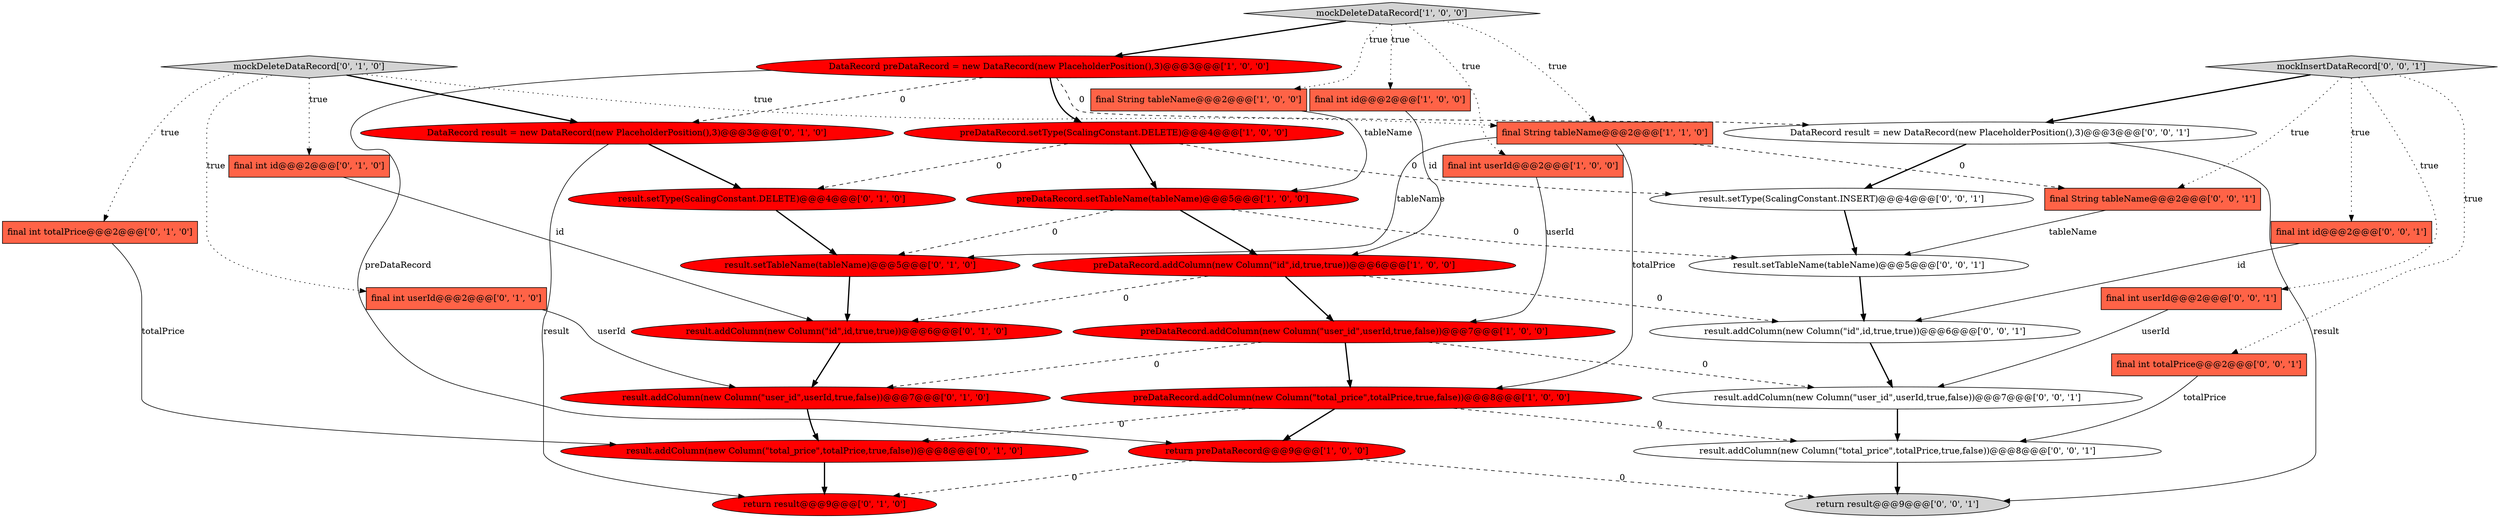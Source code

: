 digraph {
20 [style = filled, label = "DataRecord result = new DataRecord(new PlaceholderPosition(),3)@@@3@@@['0', '1', '0']", fillcolor = red, shape = ellipse image = "AAA1AAABBB2BBB"];
21 [style = filled, label = "return result@@@9@@@['0', '1', '0']", fillcolor = red, shape = ellipse image = "AAA1AAABBB2BBB"];
28 [style = filled, label = "result.setTableName(tableName)@@@5@@@['0', '0', '1']", fillcolor = white, shape = ellipse image = "AAA0AAABBB3BBB"];
25 [style = filled, label = "result.addColumn(new Column(\"total_price\",totalPrice,true,false))@@@8@@@['0', '0', '1']", fillcolor = white, shape = ellipse image = "AAA0AAABBB3BBB"];
15 [style = filled, label = "final int totalPrice@@@2@@@['0', '1', '0']", fillcolor = tomato, shape = box image = "AAA0AAABBB2BBB"];
12 [style = filled, label = "final int id@@@2@@@['0', '1', '0']", fillcolor = tomato, shape = box image = "AAA0AAABBB2BBB"];
17 [style = filled, label = "result.addColumn(new Column(\"total_price\",totalPrice,true,false))@@@8@@@['0', '1', '0']", fillcolor = red, shape = ellipse image = "AAA1AAABBB2BBB"];
11 [style = filled, label = "preDataRecord.addColumn(new Column(\"user_id\",userId,true,false))@@@7@@@['1', '0', '0']", fillcolor = red, shape = ellipse image = "AAA1AAABBB1BBB"];
16 [style = filled, label = "result.addColumn(new Column(\"user_id\",userId,true,false))@@@7@@@['0', '1', '0']", fillcolor = red, shape = ellipse image = "AAA1AAABBB2BBB"];
13 [style = filled, label = "result.setTableName(tableName)@@@5@@@['0', '1', '0']", fillcolor = red, shape = ellipse image = "AAA1AAABBB2BBB"];
2 [style = filled, label = "final int userId@@@2@@@['1', '0', '0']", fillcolor = tomato, shape = box image = "AAA0AAABBB1BBB"];
8 [style = filled, label = "preDataRecord.setType(ScalingConstant.DELETE)@@@4@@@['1', '0', '0']", fillcolor = red, shape = ellipse image = "AAA1AAABBB1BBB"];
1 [style = filled, label = "final String tableName@@@2@@@['1', '0', '0']", fillcolor = tomato, shape = box image = "AAA0AAABBB1BBB"];
3 [style = filled, label = "DataRecord preDataRecord = new DataRecord(new PlaceholderPosition(),3)@@@3@@@['1', '0', '0']", fillcolor = red, shape = ellipse image = "AAA1AAABBB1BBB"];
0 [style = filled, label = "final int id@@@2@@@['1', '0', '0']", fillcolor = tomato, shape = box image = "AAA0AAABBB1BBB"];
34 [style = filled, label = "result.addColumn(new Column(\"id\",id,true,true))@@@6@@@['0', '0', '1']", fillcolor = white, shape = ellipse image = "AAA0AAABBB3BBB"];
4 [style = filled, label = "preDataRecord.setTableName(tableName)@@@5@@@['1', '0', '0']", fillcolor = red, shape = ellipse image = "AAA1AAABBB1BBB"];
19 [style = filled, label = "result.setType(ScalingConstant.DELETE)@@@4@@@['0', '1', '0']", fillcolor = red, shape = ellipse image = "AAA1AAABBB2BBB"];
26 [style = filled, label = "result.setType(ScalingConstant.INSERT)@@@4@@@['0', '0', '1']", fillcolor = white, shape = ellipse image = "AAA0AAABBB3BBB"];
5 [style = filled, label = "preDataRecord.addColumn(new Column(\"id\",id,true,true))@@@6@@@['1', '0', '0']", fillcolor = red, shape = ellipse image = "AAA1AAABBB1BBB"];
31 [style = filled, label = "result.addColumn(new Column(\"user_id\",userId,true,false))@@@7@@@['0', '0', '1']", fillcolor = white, shape = ellipse image = "AAA0AAABBB3BBB"];
10 [style = filled, label = "mockDeleteDataRecord['1', '0', '0']", fillcolor = lightgray, shape = diamond image = "AAA0AAABBB1BBB"];
24 [style = filled, label = "DataRecord result = new DataRecord(new PlaceholderPosition(),3)@@@3@@@['0', '0', '1']", fillcolor = white, shape = ellipse image = "AAA0AAABBB3BBB"];
27 [style = filled, label = "final int userId@@@2@@@['0', '0', '1']", fillcolor = tomato, shape = box image = "AAA0AAABBB3BBB"];
30 [style = filled, label = "return result@@@9@@@['0', '0', '1']", fillcolor = lightgray, shape = ellipse image = "AAA0AAABBB3BBB"];
14 [style = filled, label = "final int userId@@@2@@@['0', '1', '0']", fillcolor = tomato, shape = box image = "AAA0AAABBB2BBB"];
33 [style = filled, label = "final String tableName@@@2@@@['0', '0', '1']", fillcolor = tomato, shape = box image = "AAA0AAABBB3BBB"];
18 [style = filled, label = "result.addColumn(new Column(\"id\",id,true,true))@@@6@@@['0', '1', '0']", fillcolor = red, shape = ellipse image = "AAA1AAABBB2BBB"];
29 [style = filled, label = "final int totalPrice@@@2@@@['0', '0', '1']", fillcolor = tomato, shape = box image = "AAA0AAABBB3BBB"];
9 [style = filled, label = "return preDataRecord@@@9@@@['1', '0', '0']", fillcolor = red, shape = ellipse image = "AAA1AAABBB1BBB"];
23 [style = filled, label = "final int id@@@2@@@['0', '0', '1']", fillcolor = tomato, shape = box image = "AAA0AAABBB3BBB"];
6 [style = filled, label = "final String tableName@@@2@@@['1', '1', '0']", fillcolor = tomato, shape = box image = "AAA0AAABBB1BBB"];
32 [style = filled, label = "mockInsertDataRecord['0', '0', '1']", fillcolor = lightgray, shape = diamond image = "AAA0AAABBB3BBB"];
7 [style = filled, label = "preDataRecord.addColumn(new Column(\"total_price\",totalPrice,true,false))@@@8@@@['1', '0', '0']", fillcolor = red, shape = ellipse image = "AAA1AAABBB1BBB"];
22 [style = filled, label = "mockDeleteDataRecord['0', '1', '0']", fillcolor = lightgray, shape = diamond image = "AAA0AAABBB2BBB"];
2->11 [style = solid, label="userId"];
8->19 [style = dashed, label="0"];
15->17 [style = solid, label="totalPrice"];
1->4 [style = solid, label="tableName"];
10->6 [style = dotted, label="true"];
31->25 [style = bold, label=""];
28->34 [style = bold, label=""];
7->17 [style = dashed, label="0"];
11->16 [style = dashed, label="0"];
32->23 [style = dotted, label="true"];
20->21 [style = solid, label="result"];
25->30 [style = bold, label=""];
14->16 [style = solid, label="userId"];
3->24 [style = dashed, label="0"];
12->18 [style = solid, label="id"];
10->3 [style = bold, label=""];
34->31 [style = bold, label=""];
23->34 [style = solid, label="id"];
16->17 [style = bold, label=""];
0->5 [style = solid, label="id"];
5->18 [style = dashed, label="0"];
22->6 [style = dotted, label="true"];
6->33 [style = dashed, label="0"];
5->34 [style = dashed, label="0"];
32->33 [style = dotted, label="true"];
22->12 [style = dotted, label="true"];
22->14 [style = dotted, label="true"];
4->28 [style = dashed, label="0"];
7->9 [style = bold, label=""];
24->26 [style = bold, label=""];
32->27 [style = dotted, label="true"];
19->13 [style = bold, label=""];
22->20 [style = bold, label=""];
10->2 [style = dotted, label="true"];
9->21 [style = dashed, label="0"];
11->31 [style = dashed, label="0"];
3->8 [style = bold, label=""];
33->28 [style = solid, label="tableName"];
3->20 [style = dashed, label="0"];
7->25 [style = dashed, label="0"];
10->0 [style = dotted, label="true"];
5->11 [style = bold, label=""];
24->30 [style = solid, label="result"];
32->29 [style = dotted, label="true"];
26->28 [style = bold, label=""];
8->4 [style = bold, label=""];
10->1 [style = dotted, label="true"];
9->30 [style = dashed, label="0"];
4->13 [style = dashed, label="0"];
20->19 [style = bold, label=""];
27->31 [style = solid, label="userId"];
32->24 [style = bold, label=""];
3->9 [style = solid, label="preDataRecord"];
6->7 [style = solid, label="totalPrice"];
4->5 [style = bold, label=""];
17->21 [style = bold, label=""];
22->15 [style = dotted, label="true"];
11->7 [style = bold, label=""];
29->25 [style = solid, label="totalPrice"];
13->18 [style = bold, label=""];
6->13 [style = solid, label="tableName"];
8->26 [style = dashed, label="0"];
18->16 [style = bold, label=""];
}
